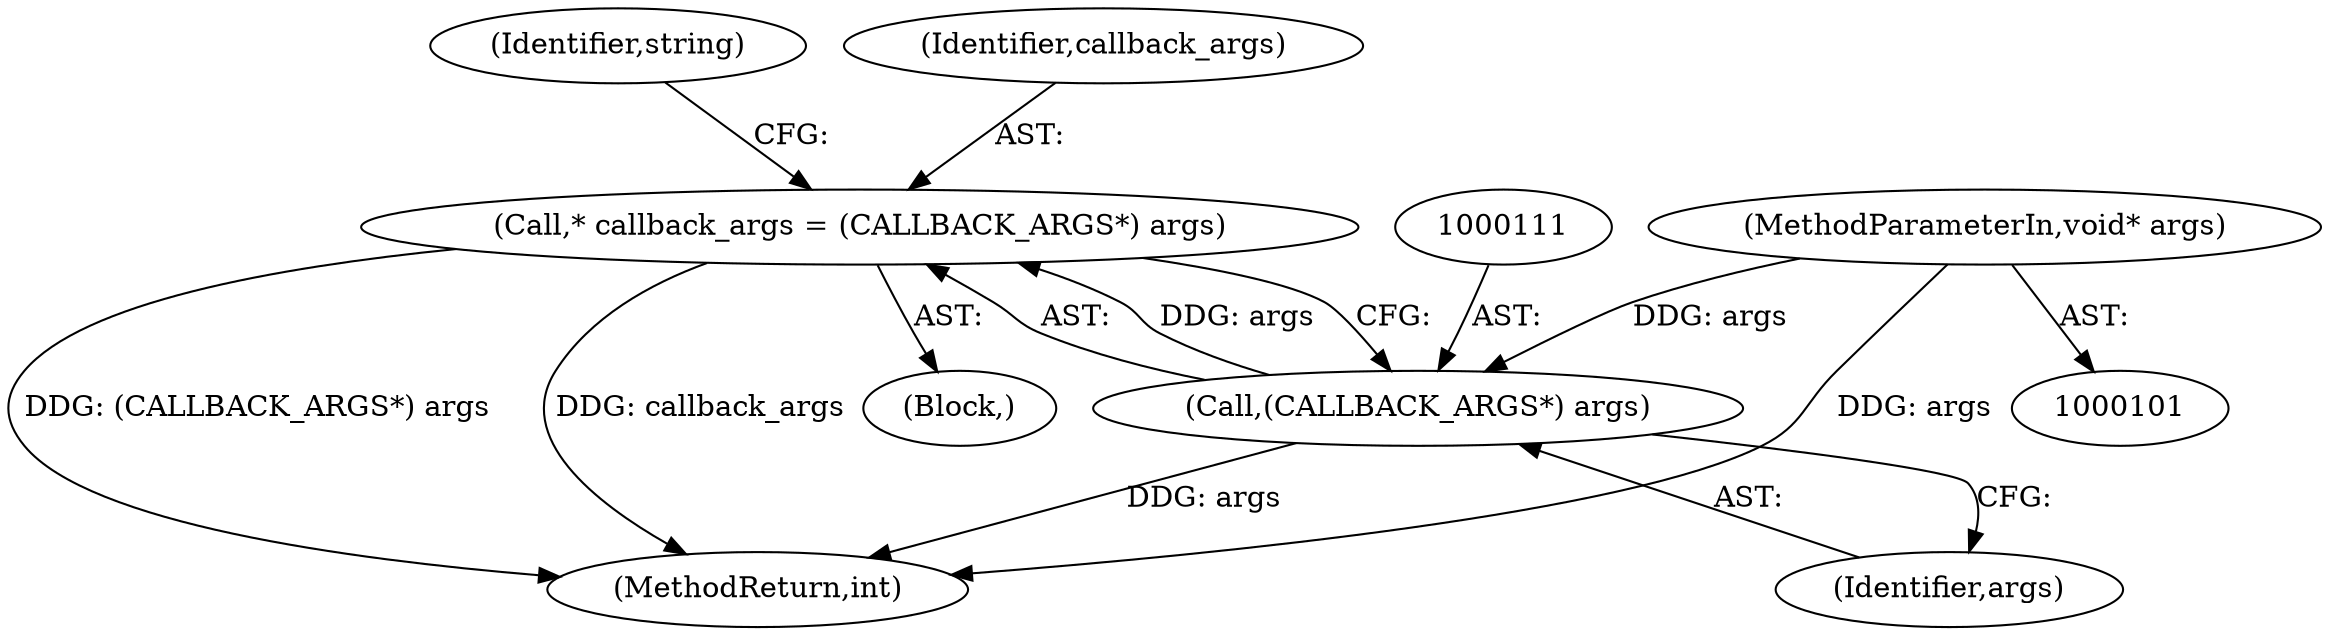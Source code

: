 digraph "0_yara_992480c30f75943e9cd6245bb2015c7737f9b661_0@pointer" {
"1000108" [label="(Call,* callback_args = (CALLBACK_ARGS*) args)"];
"1000110" [label="(Call,(CALLBACK_ARGS*) args)"];
"1000105" [label="(MethodParameterIn,void* args)"];
"1000110" [label="(Call,(CALLBACK_ARGS*) args)"];
"1000115" [label="(Identifier,string)"];
"1000106" [label="(Block,)"];
"1000363" [label="(MethodReturn,int)"];
"1000108" [label="(Call,* callback_args = (CALLBACK_ARGS*) args)"];
"1000109" [label="(Identifier,callback_args)"];
"1000112" [label="(Identifier,args)"];
"1000105" [label="(MethodParameterIn,void* args)"];
"1000108" -> "1000106"  [label="AST: "];
"1000108" -> "1000110"  [label="CFG: "];
"1000109" -> "1000108"  [label="AST: "];
"1000110" -> "1000108"  [label="AST: "];
"1000115" -> "1000108"  [label="CFG: "];
"1000108" -> "1000363"  [label="DDG: (CALLBACK_ARGS*) args"];
"1000108" -> "1000363"  [label="DDG: callback_args"];
"1000110" -> "1000108"  [label="DDG: args"];
"1000110" -> "1000112"  [label="CFG: "];
"1000111" -> "1000110"  [label="AST: "];
"1000112" -> "1000110"  [label="AST: "];
"1000110" -> "1000363"  [label="DDG: args"];
"1000105" -> "1000110"  [label="DDG: args"];
"1000105" -> "1000101"  [label="AST: "];
"1000105" -> "1000363"  [label="DDG: args"];
}
